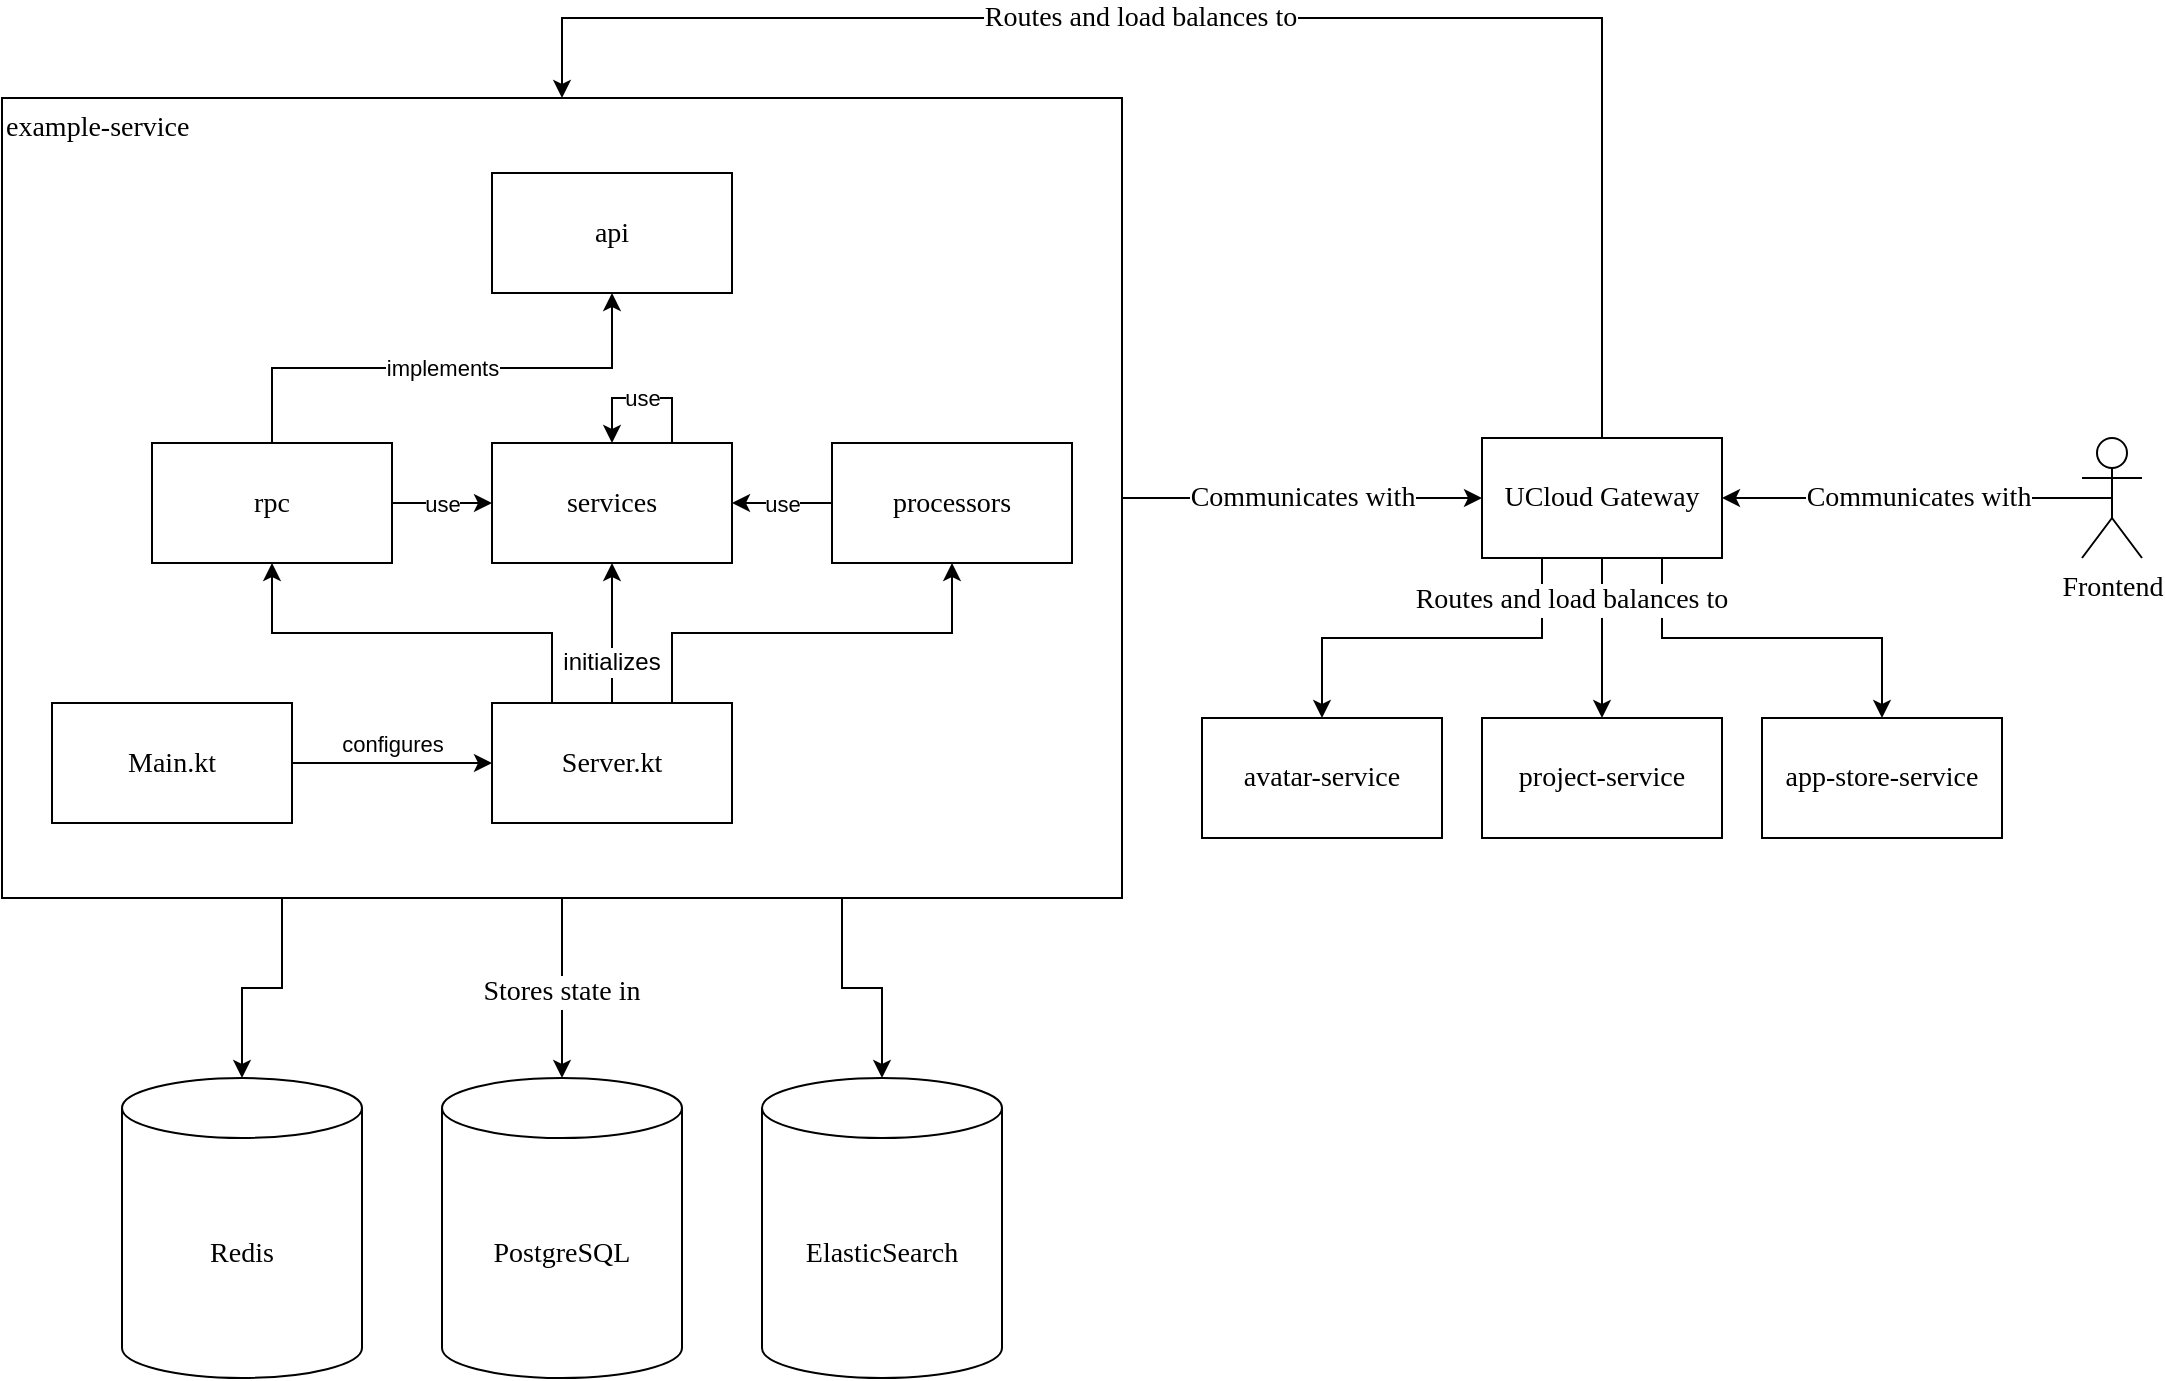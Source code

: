 <mxfile version="13.7.3" type="device"><diagram id="faQsjVQOapcm4tTe_lyO" name="Page-1"><mxGraphModel dx="1102" dy="1023" grid="1" gridSize="10" guides="1" tooltips="1" connect="1" arrows="1" fold="1" page="1" pageScale="1" pageWidth="1100" pageHeight="850" math="0" shadow="0"><root><mxCell id="0"/><mxCell id="1" parent="0"/><mxCell id="BaKhunCJ4lkruM9iMQem-10" style="edgeStyle=orthogonalEdgeStyle;rounded=0;orthogonalLoop=1;jettySize=auto;html=1;exitX=0.25;exitY=1;exitDx=0;exitDy=0;entryX=0.5;entryY=0;entryDx=0;entryDy=0;entryPerimeter=0;fontFamily=IBM Plex Sans;fontSize=14;" parent="1" source="BaKhunCJ4lkruM9iMQem-1" target="BaKhunCJ4lkruM9iMQem-5" edge="1"><mxGeometry relative="1" as="geometry"/></mxCell><mxCell id="BaKhunCJ4lkruM9iMQem-11" style="edgeStyle=orthogonalEdgeStyle;rounded=0;orthogonalLoop=1;jettySize=auto;html=1;exitX=0.5;exitY=1;exitDx=0;exitDy=0;entryX=0.5;entryY=0;entryDx=0;entryDy=0;entryPerimeter=0;fontFamily=IBM Plex Sans;fontSize=14;" parent="1" source="BaKhunCJ4lkruM9iMQem-1" target="BaKhunCJ4lkruM9iMQem-7" edge="1"><mxGeometry relative="1" as="geometry"/></mxCell><mxCell id="BaKhunCJ4lkruM9iMQem-12" style="edgeStyle=orthogonalEdgeStyle;rounded=0;orthogonalLoop=1;jettySize=auto;html=1;exitX=0.75;exitY=1;exitDx=0;exitDy=0;entryX=0.5;entryY=0;entryDx=0;entryDy=0;entryPerimeter=0;fontFamily=IBM Plex Sans;fontSize=14;" parent="1" source="BaKhunCJ4lkruM9iMQem-1" target="BaKhunCJ4lkruM9iMQem-8" edge="1"><mxGeometry relative="1" as="geometry"/></mxCell><mxCell id="BaKhunCJ4lkruM9iMQem-20" value="Communicates with" style="edgeStyle=orthogonalEdgeStyle;rounded=0;orthogonalLoop=1;jettySize=auto;html=1;exitX=1;exitY=0.5;exitDx=0;exitDy=0;entryX=0;entryY=0.5;entryDx=0;entryDy=0;fontFamily=IBM Plex Sans;fontSize=14;" parent="1" source="BaKhunCJ4lkruM9iMQem-1" target="BaKhunCJ4lkruM9iMQem-19" edge="1"><mxGeometry relative="1" as="geometry"/></mxCell><mxCell id="BaKhunCJ4lkruM9iMQem-1" value="example-service" style="rounded=0;whiteSpace=wrap;html=1;align=left;verticalAlign=top;fontFamily=IBM Plex Sans;fontSource=https%3A%2F%2Ffonts.googleapis.com%2Fcss%3Ffamily%3DIBM%2BPlex%2BSans;fontSize=14;" parent="1" vertex="1"><mxGeometry y="90" width="560" height="400" as="geometry"/></mxCell><mxCell id="BaKhunCJ4lkruM9iMQem-5" value="Redis" style="shape=cylinder3;whiteSpace=wrap;html=1;boundedLbl=1;backgroundOutline=1;size=15;fontFamily=IBM Plex Sans;fontSize=14;align=center;" parent="1" vertex="1"><mxGeometry x="60" y="580" width="120" height="150" as="geometry"/></mxCell><mxCell id="BaKhunCJ4lkruM9iMQem-7" value="PostgreSQL" style="shape=cylinder3;whiteSpace=wrap;html=1;boundedLbl=1;backgroundOutline=1;size=15;fontFamily=IBM Plex Sans;fontSize=14;align=center;" parent="1" vertex="1"><mxGeometry x="220" y="580" width="120" height="150" as="geometry"/></mxCell><mxCell id="BaKhunCJ4lkruM9iMQem-8" value="ElasticSearch" style="shape=cylinder3;whiteSpace=wrap;html=1;boundedLbl=1;backgroundOutline=1;size=15;fontFamily=IBM Plex Sans;fontSize=14;align=center;" parent="1" vertex="1"><mxGeometry x="380" y="580" width="120" height="150" as="geometry"/></mxCell><mxCell id="BaKhunCJ4lkruM9iMQem-13" value="Stores state in" style="text;html=1;strokeColor=none;fillColor=none;align=center;verticalAlign=middle;whiteSpace=wrap;rounded=0;fontFamily=IBM Plex Sans;fontSize=14;labelBackgroundColor=#ffffff;" parent="1" vertex="1"><mxGeometry x="60" y="527" width="440" height="20" as="geometry"/></mxCell><mxCell id="BaKhunCJ4lkruM9iMQem-15" value="api" style="rounded=0;whiteSpace=wrap;html=1;labelBackgroundColor=#ffffff;fontFamily=IBM Plex Sans;fontSize=14;align=center;" parent="1" vertex="1"><mxGeometry x="245" y="127.5" width="120" height="60" as="geometry"/></mxCell><mxCell id="GpTgEFF4lv64sARcmo45-3" value="implements" style="edgeStyle=orthogonalEdgeStyle;rounded=0;orthogonalLoop=1;jettySize=auto;html=1;exitX=0.5;exitY=0;exitDx=0;exitDy=0;entryX=0.5;entryY=1;entryDx=0;entryDy=0;" edge="1" parent="1" source="BaKhunCJ4lkruM9iMQem-17" target="BaKhunCJ4lkruM9iMQem-15"><mxGeometry relative="1" as="geometry"/></mxCell><mxCell id="GpTgEFF4lv64sARcmo45-7" value="use" style="edgeStyle=orthogonalEdgeStyle;rounded=0;orthogonalLoop=1;jettySize=auto;html=1;exitX=1;exitY=0.5;exitDx=0;exitDy=0;entryX=0;entryY=0.5;entryDx=0;entryDy=0;" edge="1" parent="1" source="BaKhunCJ4lkruM9iMQem-17" target="BaKhunCJ4lkruM9iMQem-18"><mxGeometry relative="1" as="geometry"/></mxCell><mxCell id="BaKhunCJ4lkruM9iMQem-17" value="rpc" style="rounded=0;whiteSpace=wrap;html=1;labelBackgroundColor=#ffffff;fontFamily=IBM Plex Sans;fontSize=14;align=center;" parent="1" vertex="1"><mxGeometry x="75" y="262.5" width="120" height="60" as="geometry"/></mxCell><mxCell id="BaKhunCJ4lkruM9iMQem-18" value="services" style="rounded=0;whiteSpace=wrap;html=1;labelBackgroundColor=#ffffff;fontFamily=IBM Plex Sans;fontSize=14;align=center;" parent="1" vertex="1"><mxGeometry x="245" y="262.5" width="120" height="60" as="geometry"/></mxCell><mxCell id="BaKhunCJ4lkruM9iMQem-21" value="Routes and load balances to" style="edgeStyle=orthogonalEdgeStyle;rounded=0;orthogonalLoop=1;jettySize=auto;html=1;exitX=0.5;exitY=0;exitDx=0;exitDy=0;entryX=0.5;entryY=0;entryDx=0;entryDy=0;fontFamily=IBM Plex Sans;fontSize=14;" parent="1" source="BaKhunCJ4lkruM9iMQem-19" target="BaKhunCJ4lkruM9iMQem-1" edge="1"><mxGeometry x="0.147" relative="1" as="geometry"><Array as="points"><mxPoint x="800" y="50"/><mxPoint x="280" y="50"/></Array><mxPoint as="offset"/></mxGeometry></mxCell><mxCell id="BaKhunCJ4lkruM9iMQem-25" value="" style="edgeStyle=orthogonalEdgeStyle;rounded=0;orthogonalLoop=1;jettySize=auto;html=1;fontFamily=IBM Plex Sans;fontSize=14;labelBackgroundColor=#ffffff;" parent="1" source="BaKhunCJ4lkruM9iMQem-19" target="BaKhunCJ4lkruM9iMQem-23" edge="1"><mxGeometry relative="1" as="geometry"/></mxCell><mxCell id="BaKhunCJ4lkruM9iMQem-26" style="edgeStyle=orthogonalEdgeStyle;rounded=0;orthogonalLoop=1;jettySize=auto;html=1;exitX=0.25;exitY=1;exitDx=0;exitDy=0;entryX=0.5;entryY=0;entryDx=0;entryDy=0;fontFamily=IBM Plex Sans;fontSize=14;" parent="1" source="BaKhunCJ4lkruM9iMQem-19" target="BaKhunCJ4lkruM9iMQem-22" edge="1"><mxGeometry relative="1" as="geometry"/></mxCell><mxCell id="BaKhunCJ4lkruM9iMQem-27" style="edgeStyle=orthogonalEdgeStyle;rounded=0;orthogonalLoop=1;jettySize=auto;html=1;exitX=0.75;exitY=1;exitDx=0;exitDy=0;entryX=0.5;entryY=0;entryDx=0;entryDy=0;fontFamily=IBM Plex Sans;fontSize=14;" parent="1" source="BaKhunCJ4lkruM9iMQem-19" target="BaKhunCJ4lkruM9iMQem-24" edge="1"><mxGeometry relative="1" as="geometry"/></mxCell><mxCell id="BaKhunCJ4lkruM9iMQem-19" value="UCloud Gateway" style="rounded=0;whiteSpace=wrap;html=1;labelBackgroundColor=#ffffff;fontFamily=IBM Plex Sans;fontSize=14;align=center;" parent="1" vertex="1"><mxGeometry x="740" y="260" width="120" height="60" as="geometry"/></mxCell><mxCell id="BaKhunCJ4lkruM9iMQem-22" value="avatar-service" style="rounded=0;whiteSpace=wrap;html=1;labelBackgroundColor=#ffffff;fontFamily=IBM Plex Sans;fontSize=14;align=center;" parent="1" vertex="1"><mxGeometry x="600" y="400" width="120" height="60" as="geometry"/></mxCell><mxCell id="BaKhunCJ4lkruM9iMQem-23" value="project-service" style="rounded=0;whiteSpace=wrap;html=1;labelBackgroundColor=#ffffff;fontFamily=IBM Plex Sans;fontSize=14;align=center;" parent="1" vertex="1"><mxGeometry x="740" y="400" width="120" height="60" as="geometry"/></mxCell><mxCell id="BaKhunCJ4lkruM9iMQem-24" value="app-store-service" style="rounded=0;whiteSpace=wrap;html=1;labelBackgroundColor=#ffffff;fontFamily=IBM Plex Sans;fontSize=14;align=center;" parent="1" vertex="1"><mxGeometry x="880" y="400" width="120" height="60" as="geometry"/></mxCell><mxCell id="BaKhunCJ4lkruM9iMQem-28" value="&lt;meta charset=&quot;utf-8&quot;&gt;&lt;span style=&quot;color: rgb(0, 0, 0); font-family: &amp;quot;ibm plex sans&amp;quot;; font-size: 14px; font-style: normal; font-weight: 400; letter-spacing: normal; text-align: center; text-indent: 0px; text-transform: none; word-spacing: 0px; background-color: rgb(255, 255, 255); display: inline; float: none;&quot;&gt;Routes and load balances to&lt;/span&gt;" style="text;html=1;strokeColor=none;fillColor=none;align=center;verticalAlign=middle;whiteSpace=wrap;rounded=0;labelBackgroundColor=#ffffff;fontFamily=IBM Plex Sans;fontSize=14;" parent="1" vertex="1"><mxGeometry x="590" y="331" width="390" height="20" as="geometry"/></mxCell><mxCell id="BaKhunCJ4lkruM9iMQem-30" value="Communicates with" style="edgeStyle=orthogonalEdgeStyle;rounded=0;orthogonalLoop=1;jettySize=auto;html=1;exitX=0.5;exitY=0.5;exitDx=0;exitDy=0;exitPerimeter=0;entryX=1;entryY=0.5;entryDx=0;entryDy=0;labelBackgroundColor=#ffffff;fontFamily=IBM Plex Sans;fontSize=14;" parent="1" source="BaKhunCJ4lkruM9iMQem-29" target="BaKhunCJ4lkruM9iMQem-19" edge="1"><mxGeometry relative="1" as="geometry"/></mxCell><mxCell id="BaKhunCJ4lkruM9iMQem-29" value="Frontend" style="shape=umlActor;verticalLabelPosition=bottom;verticalAlign=top;html=1;outlineConnect=0;labelBackgroundColor=#ffffff;fontFamily=IBM Plex Sans;fontSize=14;align=center;" parent="1" vertex="1"><mxGeometry x="1040" y="260" width="30" height="60" as="geometry"/></mxCell><mxCell id="GpTgEFF4lv64sARcmo45-4" style="edgeStyle=orthogonalEdgeStyle;rounded=0;orthogonalLoop=1;jettySize=auto;html=1;exitX=0.5;exitY=0;exitDx=0;exitDy=0;entryX=0.5;entryY=1;entryDx=0;entryDy=0;" edge="1" parent="1" source="BaKhunCJ4lkruM9iMQem-31" target="BaKhunCJ4lkruM9iMQem-18"><mxGeometry relative="1" as="geometry"/></mxCell><mxCell id="GpTgEFF4lv64sARcmo45-5" style="edgeStyle=orthogonalEdgeStyle;rounded=0;orthogonalLoop=1;jettySize=auto;html=1;exitX=0.75;exitY=0;exitDx=0;exitDy=0;entryX=0.5;entryY=1;entryDx=0;entryDy=0;" edge="1" parent="1" source="BaKhunCJ4lkruM9iMQem-31" target="BaKhunCJ4lkruM9iMQem-33"><mxGeometry relative="1" as="geometry"/></mxCell><mxCell id="GpTgEFF4lv64sARcmo45-6" style="edgeStyle=orthogonalEdgeStyle;rounded=0;orthogonalLoop=1;jettySize=auto;html=1;exitX=0.25;exitY=0;exitDx=0;exitDy=0;entryX=0.5;entryY=1;entryDx=0;entryDy=0;" edge="1" parent="1" source="BaKhunCJ4lkruM9iMQem-31" target="BaKhunCJ4lkruM9iMQem-17"><mxGeometry relative="1" as="geometry"/></mxCell><mxCell id="BaKhunCJ4lkruM9iMQem-31" value="Server.kt" style="rounded=0;whiteSpace=wrap;html=1;labelBackgroundColor=#ffffff;fontFamily=IBM Plex Sans;fontSize=14;align=center;" parent="1" vertex="1"><mxGeometry x="245" y="392.5" width="120" height="60" as="geometry"/></mxCell><mxCell id="GpTgEFF4lv64sARcmo45-2" value="configures" style="edgeStyle=orthogonalEdgeStyle;rounded=0;orthogonalLoop=1;jettySize=auto;html=1;" edge="1" parent="1" source="BaKhunCJ4lkruM9iMQem-32" target="BaKhunCJ4lkruM9iMQem-31"><mxGeometry y="10" relative="1" as="geometry"><mxPoint as="offset"/></mxGeometry></mxCell><mxCell id="BaKhunCJ4lkruM9iMQem-32" value="Main.kt" style="rounded=0;whiteSpace=wrap;html=1;labelBackgroundColor=#ffffff;fontFamily=IBM Plex Sans;fontSize=14;align=center;" parent="1" vertex="1"><mxGeometry x="25" y="392.5" width="120" height="60" as="geometry"/></mxCell><mxCell id="GpTgEFF4lv64sARcmo45-8" value="use" style="edgeStyle=orthogonalEdgeStyle;rounded=0;orthogonalLoop=1;jettySize=auto;html=1;exitX=0;exitY=0.5;exitDx=0;exitDy=0;entryX=1;entryY=0.5;entryDx=0;entryDy=0;" edge="1" parent="1" source="BaKhunCJ4lkruM9iMQem-33" target="BaKhunCJ4lkruM9iMQem-18"><mxGeometry relative="1" as="geometry"/></mxCell><mxCell id="BaKhunCJ4lkruM9iMQem-33" value="processors" style="rounded=0;whiteSpace=wrap;html=1;labelBackgroundColor=#ffffff;fontFamily=IBM Plex Sans;fontSize=14;align=center;" parent="1" vertex="1"><mxGeometry x="415" y="262.5" width="120" height="60" as="geometry"/></mxCell><mxCell id="GpTgEFF4lv64sARcmo45-10" value="initializes" style="text;html=1;strokeColor=none;fillColor=none;align=center;verticalAlign=middle;whiteSpace=wrap;rounded=0;labelBackgroundColor=#ffffff;" vertex="1" parent="1"><mxGeometry x="245" y="361.5" width="120" height="20" as="geometry"/></mxCell><mxCell id="GpTgEFF4lv64sARcmo45-13" value="use" style="edgeStyle=orthogonalEdgeStyle;rounded=0;orthogonalLoop=1;jettySize=auto;html=1;exitX=0.75;exitY=0;exitDx=0;exitDy=0;entryX=0.5;entryY=0;entryDx=0;entryDy=0;" edge="1" parent="1" source="BaKhunCJ4lkruM9iMQem-18" target="BaKhunCJ4lkruM9iMQem-18"><mxGeometry relative="1" as="geometry"><Array as="points"><mxPoint x="335" y="240"/><mxPoint x="305" y="240"/></Array></mxGeometry></mxCell></root></mxGraphModel></diagram></mxfile>